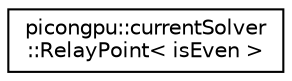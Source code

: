 digraph "Graphical Class Hierarchy"
{
 // LATEX_PDF_SIZE
  edge [fontname="Helvetica",fontsize="10",labelfontname="Helvetica",labelfontsize="10"];
  node [fontname="Helvetica",fontsize="10",shape=record];
  rankdir="LR";
  Node0 [label="picongpu::currentSolver\l::RelayPoint\< isEven \>",height=0.2,width=0.4,color="black", fillcolor="white", style="filled",URL="$structpicongpu_1_1current_solver_1_1_relay_point.html",tooltip=" "];
}
